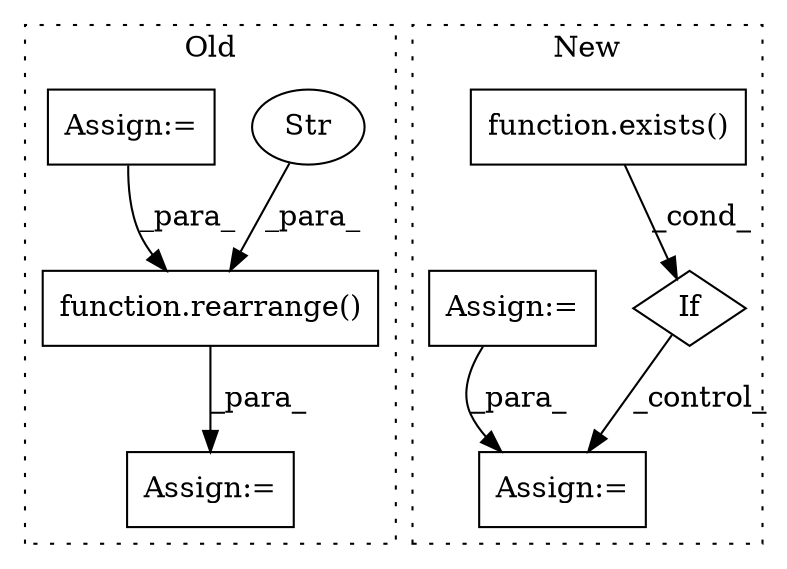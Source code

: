 digraph G {
subgraph cluster0 {
1 [label="function.rearrange()" a="75" s="4233,4276" l="10,15" shape="box"];
4 [label="Assign:=" a="68" s="4230" l="3" shape="box"];
5 [label="Str" a="66" s="4248" l="28" shape="ellipse"];
8 [label="Assign:=" a="68" s="4169" l="3" shape="box"];
label = "Old";
style="dotted";
}
subgraph cluster1 {
2 [label="If" a="96" s="5266,5291" l="3,14" shape="diamond"];
3 [label="Assign:=" a="68" s="5405" l="3" shape="box"];
6 [label="function.exists()" a="75" s="5269,5290" l="7,1" shape="box"];
7 [label="Assign:=" a="68" s="5241" l="3" shape="box"];
label = "New";
style="dotted";
}
1 -> 4 [label="_para_"];
2 -> 3 [label="_control_"];
5 -> 1 [label="_para_"];
6 -> 2 [label="_cond_"];
7 -> 3 [label="_para_"];
8 -> 1 [label="_para_"];
}